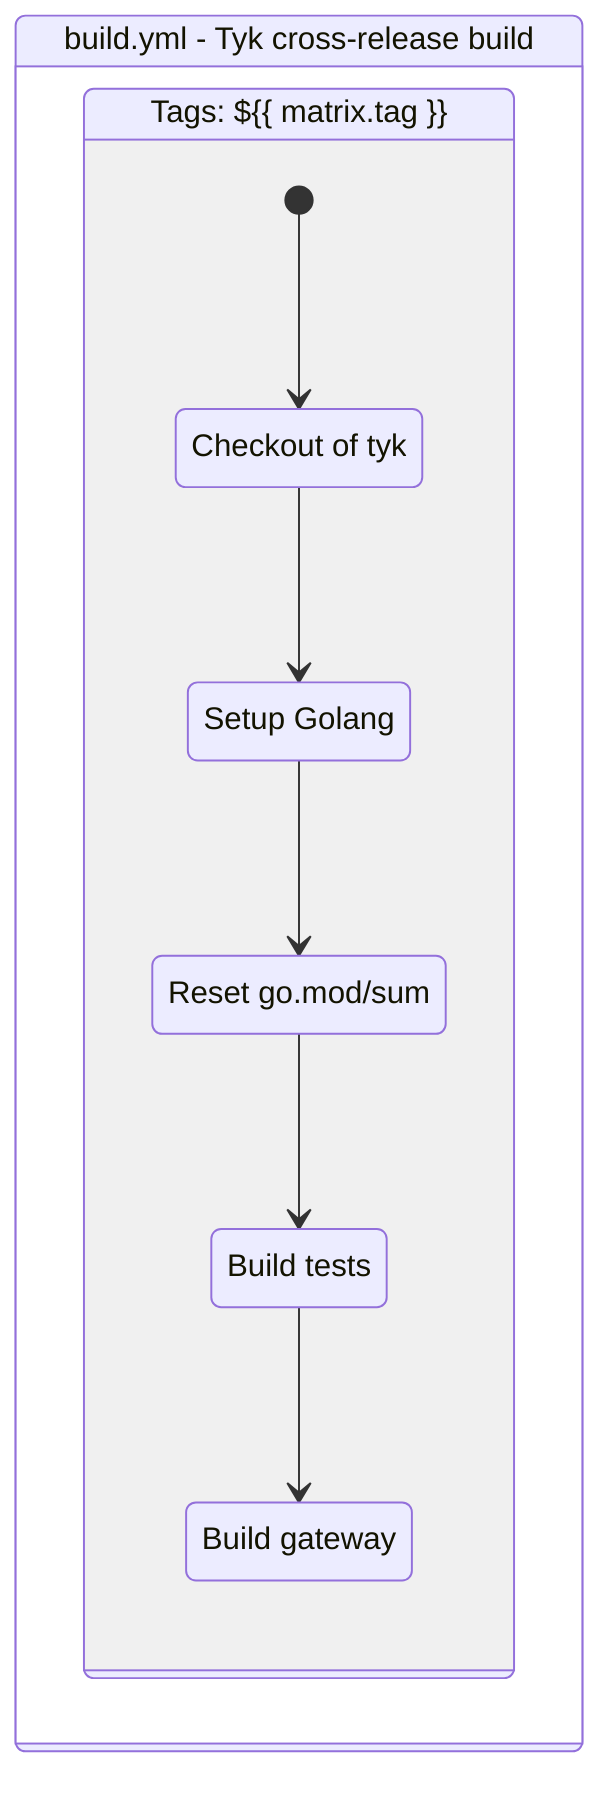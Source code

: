 stateDiagram-v2
    workflow : build.yml - Tyk cross-release build
    state workflow {
        test_builds: Tags: ${{ matrix.tag }}
        state test_builds {
            [*] --> step0test_builds
            step0test_builds : Checkout of tyk
            step0test_builds --> step1test_builds
            step1test_builds : Setup Golang
            step1test_builds --> step2test_builds
            step2test_builds : Reset go.mod/sum
            step2test_builds --> step3test_builds
            step3test_builds : Build tests
            step3test_builds --> step4test_builds
            step4test_builds : Build gateway
        }
    }